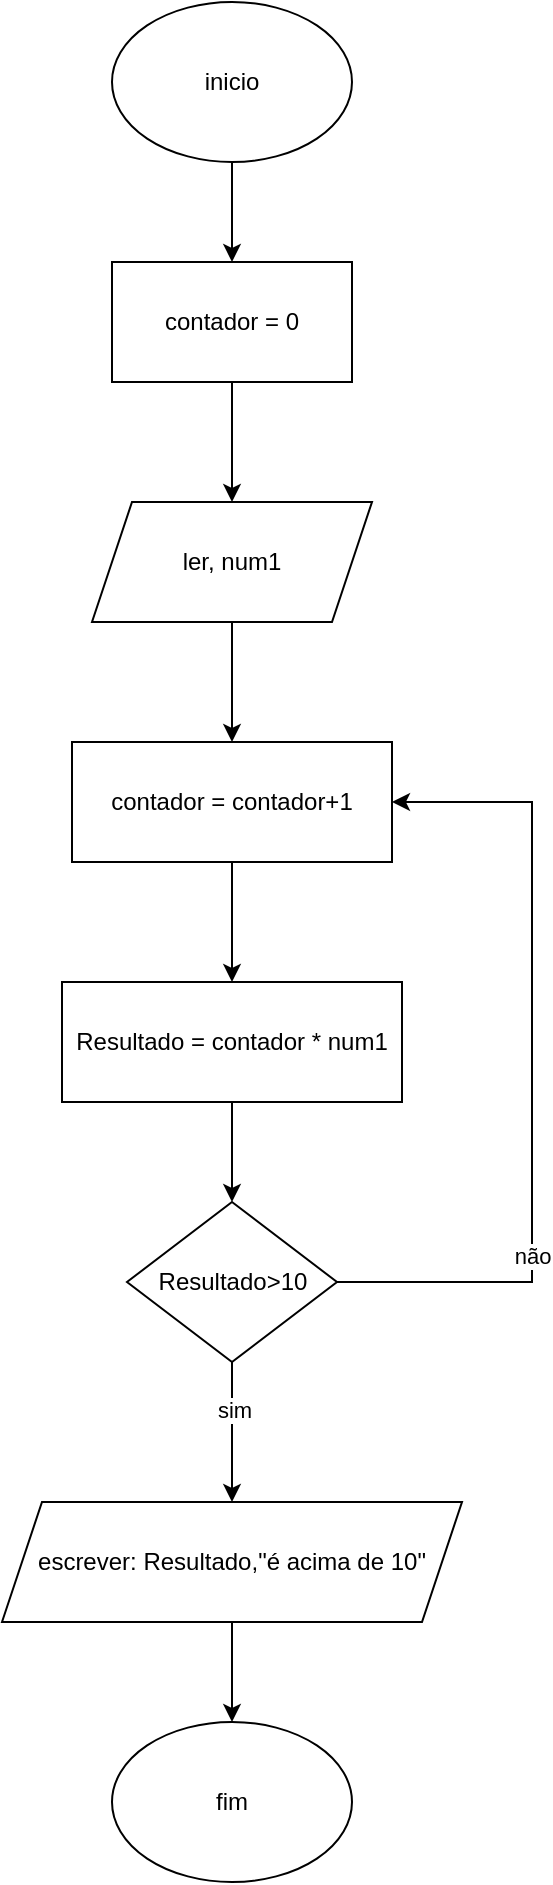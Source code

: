 <mxfile version="28.2.5">
  <diagram name="Página-1" id="_8qokawQHatW_0NU-ucH">
    <mxGraphModel dx="1418" dy="1955" grid="1" gridSize="10" guides="1" tooltips="1" connect="1" arrows="1" fold="1" page="1" pageScale="1" pageWidth="827" pageHeight="1169" math="0" shadow="0">
      <root>
        <mxCell id="0" />
        <mxCell id="1" parent="0" />
        <mxCell id="C9YqB9_PLdeI3ddyOnYL-18" value="inicio" style="ellipse;whiteSpace=wrap;html=1;" vertex="1" parent="1">
          <mxGeometry x="285" y="-10" width="120" height="80" as="geometry" />
        </mxCell>
        <mxCell id="C9YqB9_PLdeI3ddyOnYL-19" value="fim" style="ellipse;whiteSpace=wrap;html=1;" vertex="1" parent="1">
          <mxGeometry x="285" y="850" width="120" height="80" as="geometry" />
        </mxCell>
        <mxCell id="C9YqB9_PLdeI3ddyOnYL-20" value="" style="endArrow=classic;html=1;rounded=0;" edge="1" parent="1" source="C9YqB9_PLdeI3ddyOnYL-18" target="C9YqB9_PLdeI3ddyOnYL-22">
          <mxGeometry width="50" height="50" relative="1" as="geometry">
            <mxPoint x="325" y="140" as="sourcePoint" />
            <mxPoint x="345" y="110" as="targetPoint" />
          </mxGeometry>
        </mxCell>
        <mxCell id="C9YqB9_PLdeI3ddyOnYL-21" value="ler, num1" style="shape=parallelogram;perimeter=parallelogramPerimeter;whiteSpace=wrap;html=1;fixedSize=1;" vertex="1" parent="1">
          <mxGeometry x="275" y="240" width="140" height="60" as="geometry" />
        </mxCell>
        <mxCell id="C9YqB9_PLdeI3ddyOnYL-22" value="contador = 0" style="rounded=0;whiteSpace=wrap;html=1;" vertex="1" parent="1">
          <mxGeometry x="285" y="120" width="120" height="60" as="geometry" />
        </mxCell>
        <mxCell id="C9YqB9_PLdeI3ddyOnYL-23" value="" style="endArrow=classic;html=1;rounded=0;" edge="1" parent="1" source="C9YqB9_PLdeI3ddyOnYL-22" target="C9YqB9_PLdeI3ddyOnYL-21">
          <mxGeometry width="50" height="50" relative="1" as="geometry">
            <mxPoint x="385" y="80" as="sourcePoint" />
            <mxPoint x="385" y="130" as="targetPoint" />
          </mxGeometry>
        </mxCell>
        <mxCell id="C9YqB9_PLdeI3ddyOnYL-24" value="contador = contador+1" style="rounded=0;whiteSpace=wrap;html=1;" vertex="1" parent="1">
          <mxGeometry x="265" y="360" width="160" height="60" as="geometry" />
        </mxCell>
        <mxCell id="C9YqB9_PLdeI3ddyOnYL-25" value="" style="endArrow=classic;html=1;rounded=0;" edge="1" parent="1" source="C9YqB9_PLdeI3ddyOnYL-21" target="C9YqB9_PLdeI3ddyOnYL-24">
          <mxGeometry width="50" height="50" relative="1" as="geometry">
            <mxPoint x="344.5" y="320" as="sourcePoint" />
            <mxPoint x="344.5" y="380" as="targetPoint" />
          </mxGeometry>
        </mxCell>
        <mxCell id="C9YqB9_PLdeI3ddyOnYL-26" value="Resultado = contador * num1" style="rounded=0;whiteSpace=wrap;html=1;" vertex="1" parent="1">
          <mxGeometry x="260" y="480" width="170" height="60" as="geometry" />
        </mxCell>
        <mxCell id="C9YqB9_PLdeI3ddyOnYL-27" value="" style="endArrow=classic;html=1;rounded=0;" edge="1" parent="1" source="C9YqB9_PLdeI3ddyOnYL-24" target="C9YqB9_PLdeI3ddyOnYL-26">
          <mxGeometry width="50" height="50" relative="1" as="geometry">
            <mxPoint x="345" y="510" as="sourcePoint" />
            <mxPoint x="395" y="460" as="targetPoint" />
          </mxGeometry>
        </mxCell>
        <mxCell id="C9YqB9_PLdeI3ddyOnYL-28" value="Resultado&amp;gt;10" style="rhombus;whiteSpace=wrap;html=1;" vertex="1" parent="1">
          <mxGeometry x="292.5" y="590" width="105" height="80" as="geometry" />
        </mxCell>
        <mxCell id="C9YqB9_PLdeI3ddyOnYL-29" value="" style="endArrow=classic;html=1;rounded=0;" edge="1" parent="1" source="C9YqB9_PLdeI3ddyOnYL-26" target="C9YqB9_PLdeI3ddyOnYL-28">
          <mxGeometry width="50" height="50" relative="1" as="geometry">
            <mxPoint x="349" y="535" as="sourcePoint" />
            <mxPoint x="349" y="595" as="targetPoint" />
          </mxGeometry>
        </mxCell>
        <mxCell id="C9YqB9_PLdeI3ddyOnYL-30" value="" style="endArrow=classic;html=1;rounded=0;" edge="1" parent="1" source="C9YqB9_PLdeI3ddyOnYL-28" target="C9YqB9_PLdeI3ddyOnYL-24">
          <mxGeometry width="50" height="50" relative="1" as="geometry">
            <mxPoint x="455" y="630" as="sourcePoint" />
            <mxPoint x="495" y="20" as="targetPoint" />
            <Array as="points">
              <mxPoint x="425" y="630" />
              <mxPoint x="495" y="630" />
              <mxPoint x="495" y="390" />
            </Array>
          </mxGeometry>
        </mxCell>
        <mxCell id="C9YqB9_PLdeI3ddyOnYL-31" value="não" style="edgeLabel;html=1;align=center;verticalAlign=middle;resizable=0;points=[];" vertex="1" connectable="0" parent="C9YqB9_PLdeI3ddyOnYL-30">
          <mxGeometry x="-0.455" relative="1" as="geometry">
            <mxPoint as="offset" />
          </mxGeometry>
        </mxCell>
        <mxCell id="C9YqB9_PLdeI3ddyOnYL-32" value="" style="endArrow=classic;html=1;rounded=0;" edge="1" parent="1" source="C9YqB9_PLdeI3ddyOnYL-28" target="C9YqB9_PLdeI3ddyOnYL-34">
          <mxGeometry width="50" height="50" relative="1" as="geometry">
            <mxPoint x="349" y="680" as="sourcePoint" />
            <mxPoint x="345" y="720" as="targetPoint" />
          </mxGeometry>
        </mxCell>
        <mxCell id="C9YqB9_PLdeI3ddyOnYL-33" value="sim" style="edgeLabel;html=1;align=center;verticalAlign=middle;resizable=0;points=[];" vertex="1" connectable="0" parent="C9YqB9_PLdeI3ddyOnYL-32">
          <mxGeometry x="-0.314" y="1" relative="1" as="geometry">
            <mxPoint as="offset" />
          </mxGeometry>
        </mxCell>
        <mxCell id="C9YqB9_PLdeI3ddyOnYL-34" value="escrever: Resultado,&quot;é acima de 10&quot;" style="shape=parallelogram;perimeter=parallelogramPerimeter;whiteSpace=wrap;html=1;fixedSize=1;" vertex="1" parent="1">
          <mxGeometry x="230" y="740" width="230" height="60" as="geometry" />
        </mxCell>
        <mxCell id="C9YqB9_PLdeI3ddyOnYL-35" value="" style="endArrow=classic;html=1;rounded=0;" edge="1" parent="1" source="C9YqB9_PLdeI3ddyOnYL-34" target="C9YqB9_PLdeI3ddyOnYL-19">
          <mxGeometry width="50" height="50" relative="1" as="geometry">
            <mxPoint x="345" y="860" as="sourcePoint" />
            <mxPoint x="395" y="810" as="targetPoint" />
          </mxGeometry>
        </mxCell>
      </root>
    </mxGraphModel>
  </diagram>
</mxfile>
